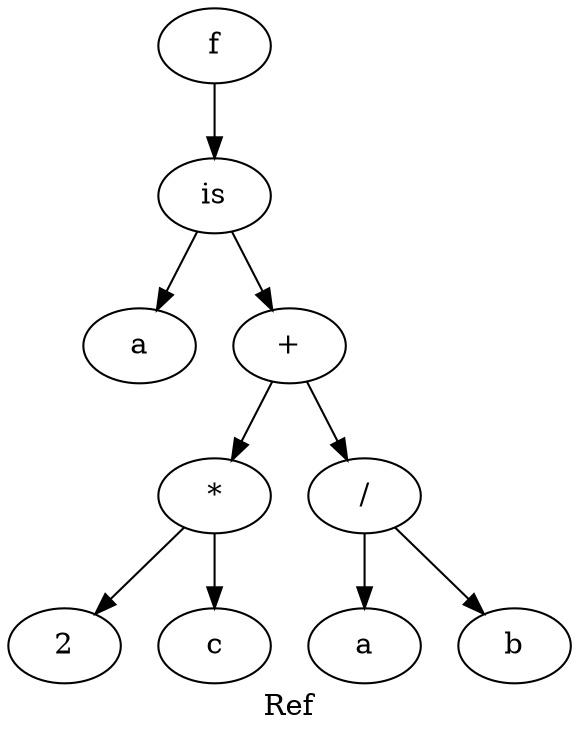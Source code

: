 digraph grafo {
  label="Ref";
  88167088652352 [ label="f" ];
  88167088652352 -> 88167088652928;
  88167088652928 [ label="is" ];
  88167088652928 -> 88167088652880;
  88167088652880 [ label="a" ];
  88167088652928 -> 88167088652832;
  88167088652832 [ label="+" ];
  88167088652832 -> 88167088652640;
  88167088652640 [ label="*" ];
  88167088652640 -> 88167088652544;
  88167088652544 [ label="2" ];
  88167088652640 -> 88167088652592;
  88167088652592 [ label="c" ];
  88167088652832 -> 88167088652784;
  88167088652784 [ label="/" ];
  88167088652784 -> 88167088652688;
  88167088652688 [ label="a" ];
  88167088652784 -> 88167088652736;
  88167088652736 [ label="b" ];
}
